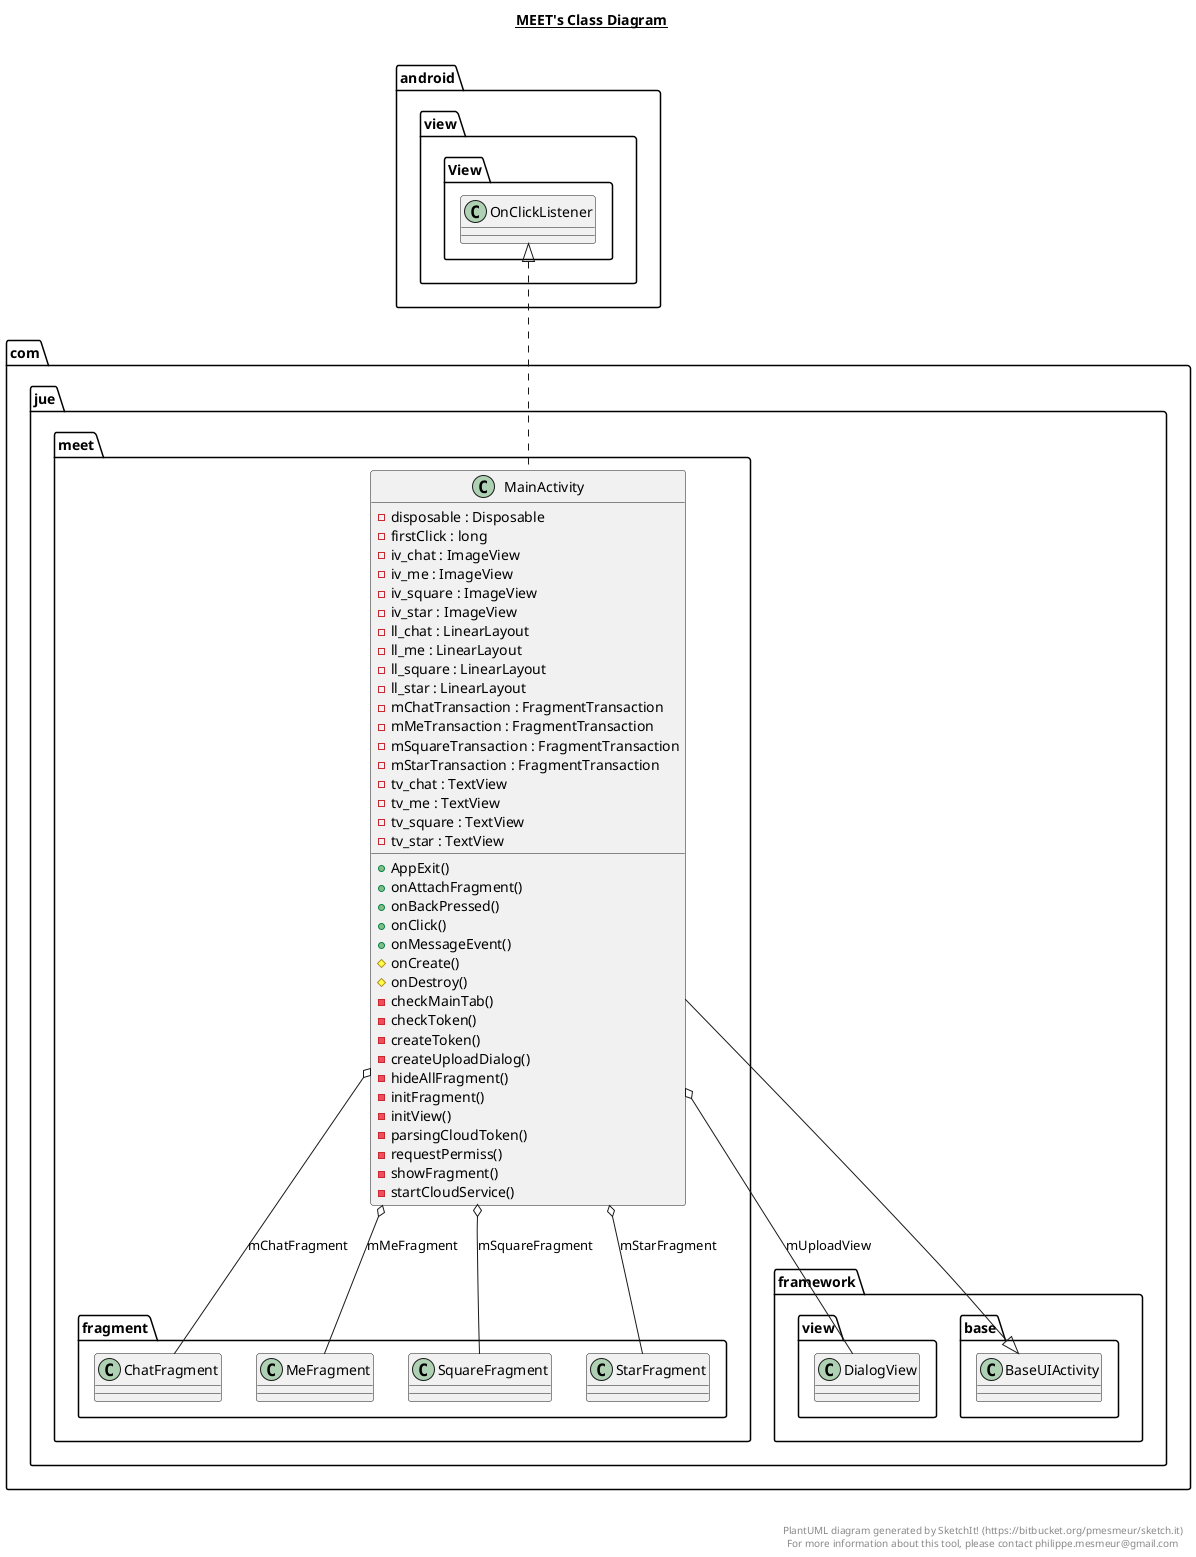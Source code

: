 @startuml

title __MEET's Class Diagram__\n

  namespace com.jue.meet {
    class com.jue.meet.MainActivity {
        - disposable : Disposable
        - firstClick : long
        - iv_chat : ImageView
        - iv_me : ImageView
        - iv_square : ImageView
        - iv_star : ImageView
        - ll_chat : LinearLayout
        - ll_me : LinearLayout
        - ll_square : LinearLayout
        - ll_star : LinearLayout
        - mChatTransaction : FragmentTransaction
        - mMeTransaction : FragmentTransaction
        - mSquareTransaction : FragmentTransaction
        - mStarTransaction : FragmentTransaction
        - tv_chat : TextView
        - tv_me : TextView
        - tv_square : TextView
        - tv_star : TextView
        + AppExit()
        + onAttachFragment()
        + onBackPressed()
        + onClick()
        + onMessageEvent()
        # onCreate()
        # onDestroy()
        - checkMainTab()
        - checkToken()
        - createToken()
        - createUploadDialog()
        - hideAllFragment()
        - initFragment()
        - initView()
        - parsingCloudToken()
        - requestPermiss()
        - showFragment()
        - startCloudService()
    }
  }
  

  com.jue.meet.MainActivity .up.|> android.view.View.OnClickListener
  com.jue.meet.MainActivity -up-|> com.jue.framework.base.BaseUIActivity
  com.jue.meet.MainActivity o-- com.jue.meet.fragment.ChatFragment : mChatFragment
  com.jue.meet.MainActivity o-- com.jue.meet.fragment.MeFragment : mMeFragment
  com.jue.meet.MainActivity o-- com.jue.meet.fragment.SquareFragment : mSquareFragment
  com.jue.meet.MainActivity o-- com.jue.meet.fragment.StarFragment : mStarFragment
  com.jue.meet.MainActivity o-- com.jue.framework.view.DialogView : mUploadView


right footer


PlantUML diagram generated by SketchIt! (https://bitbucket.org/pmesmeur/sketch.it)
For more information about this tool, please contact philippe.mesmeur@gmail.com
endfooter

@enduml
